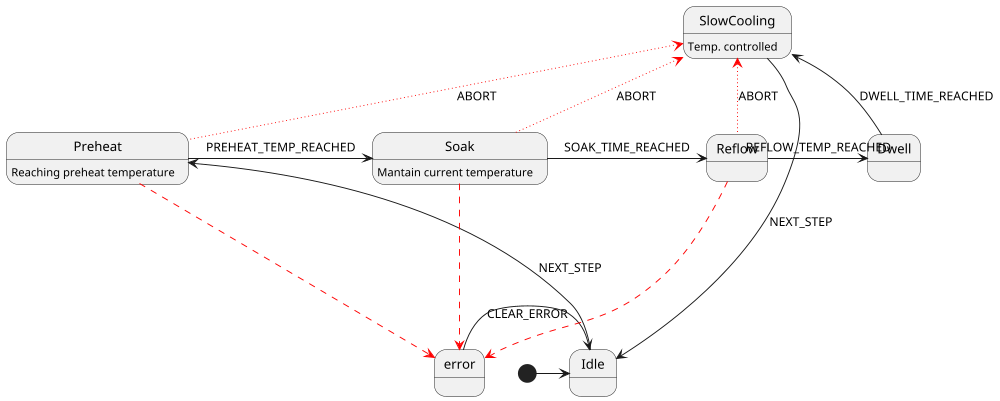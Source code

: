 @startuml
scale 1000 width
[*] -> Idle


Idle -d-> Preheat : NEXT_STEP
Preheat -r-> Soak : PREHEAT_TEMP_REACHED
Soak -r-> Reflow : SOAK_TIME_REACHED
Reflow -r-> Dwell : REFLOW_TEMP_REACHED
Dwell -u-> SlowCooling : DWELL_TIME_REACHED

SlowCooling -u-> Idle : NEXT_STEP

SlowCooling: Temp. controlled

Preheat -u[#red,dotted]-> SlowCooling : ABORT
Soak -u[#red,dotted]-> SlowCooling: ABORT
Reflow -u[#red,dotted]-> SlowCooling: ABORT

error -> Idle : CLEAR_ERROR
Preheat -[#red,dashed]--> error
Soak -[#red,dashed]--> error
Reflow -[#red,dashed]--> error

Preheat: Reaching preheat temperature
Soak: Mantain current temperature

@enduml
